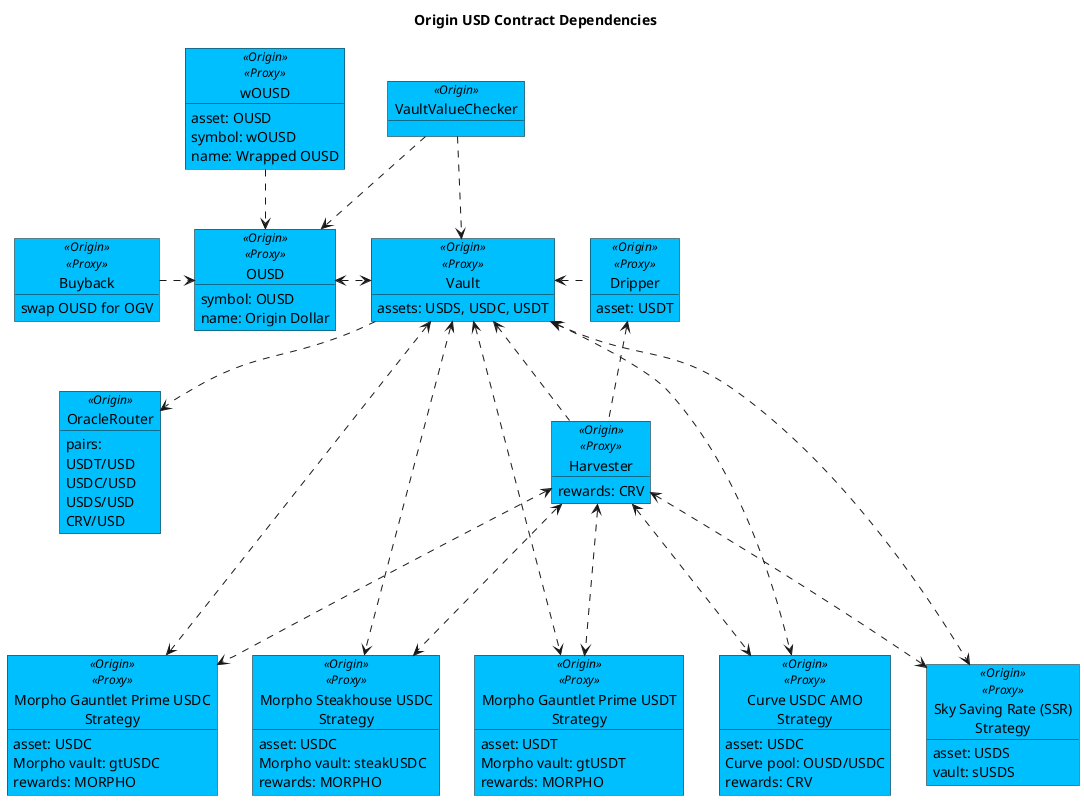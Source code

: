 @startuml

title "Origin USD Contract Dependencies"

object "Dripper" as drip <<Origin>><<Proxy>> #DeepSkyBlue {
    asset: USDT
}

object "VaultValueChecker" as checker <<Origin>> #DeepSkyBlue {
}

object "wOUSD" as wousd <<Origin>><<Proxy>> #DeepSkyBlue {
    asset: OUSD
    symbol: wOUSD
    name: Wrapped OUSD
}

object "OUSD" as ousd <<Origin>><<Proxy>> #DeepSkyBlue {
    symbol: OUSD
    name: Origin Dollar
}

object "Vault" as vault <<Origin>><<Proxy>> #DeepSkyBlue {
    assets: USDS, USDC, USDT  
}

object "Harvester" as harv <<Origin>><<Proxy>> #DeepSkyBlue {
    rewards: CRV
}

object "Buyback" as buy <<Origin>><<Proxy>> #DeepSkyBlue {
swap OUSD for OGV
}

' Strategies
' object "ConvexStrategy" as cvxStrat <<Origin>><<Proxy>> #DeepSkyBlue {
'     asset: DAI, USDC, USDT
'     Curve pool: 3Pool (3CRV)
'     Convex pool: DAI+USDC+USDT
'     rewards: CRV, CVX
' }
object "Morpho Steakhouse USDC\nStrategy" as steakUSDC <<Origin>><<Proxy>> #DeepSkyBlue {
    asset: USDC
    Morpho vault: steakUSDC
    rewards: MORPHO
}
object "Morpho Gauntlet Prime USDC\nStrategy" as gtUSDC <<Origin>><<Proxy>> #DeepSkyBlue {
    asset: USDC
    Morpho vault: gtUSDC
    rewards: MORPHO
}
object "Morpho Gauntlet Prime USDT\nStrategy" as gtUSDT <<Origin>><<Proxy>> #DeepSkyBlue {
    asset: USDT
    Morpho vault: gtUSDT
    rewards: MORPHO
}
object "Curve USDC AMO\nStrategy" as curveAmoStrat <<Origin>><<Proxy>> #DeepSkyBlue {
    asset: USDC
    Curve pool: OUSD/USDC
    rewards: CRV
}

object "Sky Saving Rate (SSR)\nStrategy" as ssrStrat <<Origin>><<Proxy>> #DeepSkyBlue {
    asset: USDS
    vault: sUSDS
}

' Oracle
object "OracleRouter" as oracle <<Origin>> #DeepSkyBlue {
pairs:
    USDT/USD
    USDC/USD
    USDS/USD
    CRV/USD
}

vault <. drip

checker ..> ousd
checker ..> vault

vault <.. harv 

wousd ..> ousd
ousd <.> vault
vault ..> oracle

buy .> ousd

' Strategies
' vault <...> aaveStrat
' vault <...> amoStrat
vault <...> ssrStrat
vault <...> steakUSDC
vault <...> gtUSDC
vault <...> gtUSDT
vault <...> curveAmoStrat

drip <.. harv
' harv <..> amoStrat
harv <...> ssrStrat
harv <...> steakUSDC
harv <...> gtUSDC
harv <...> gtUSDT
harv <...> curveAmoStrat

@enduml